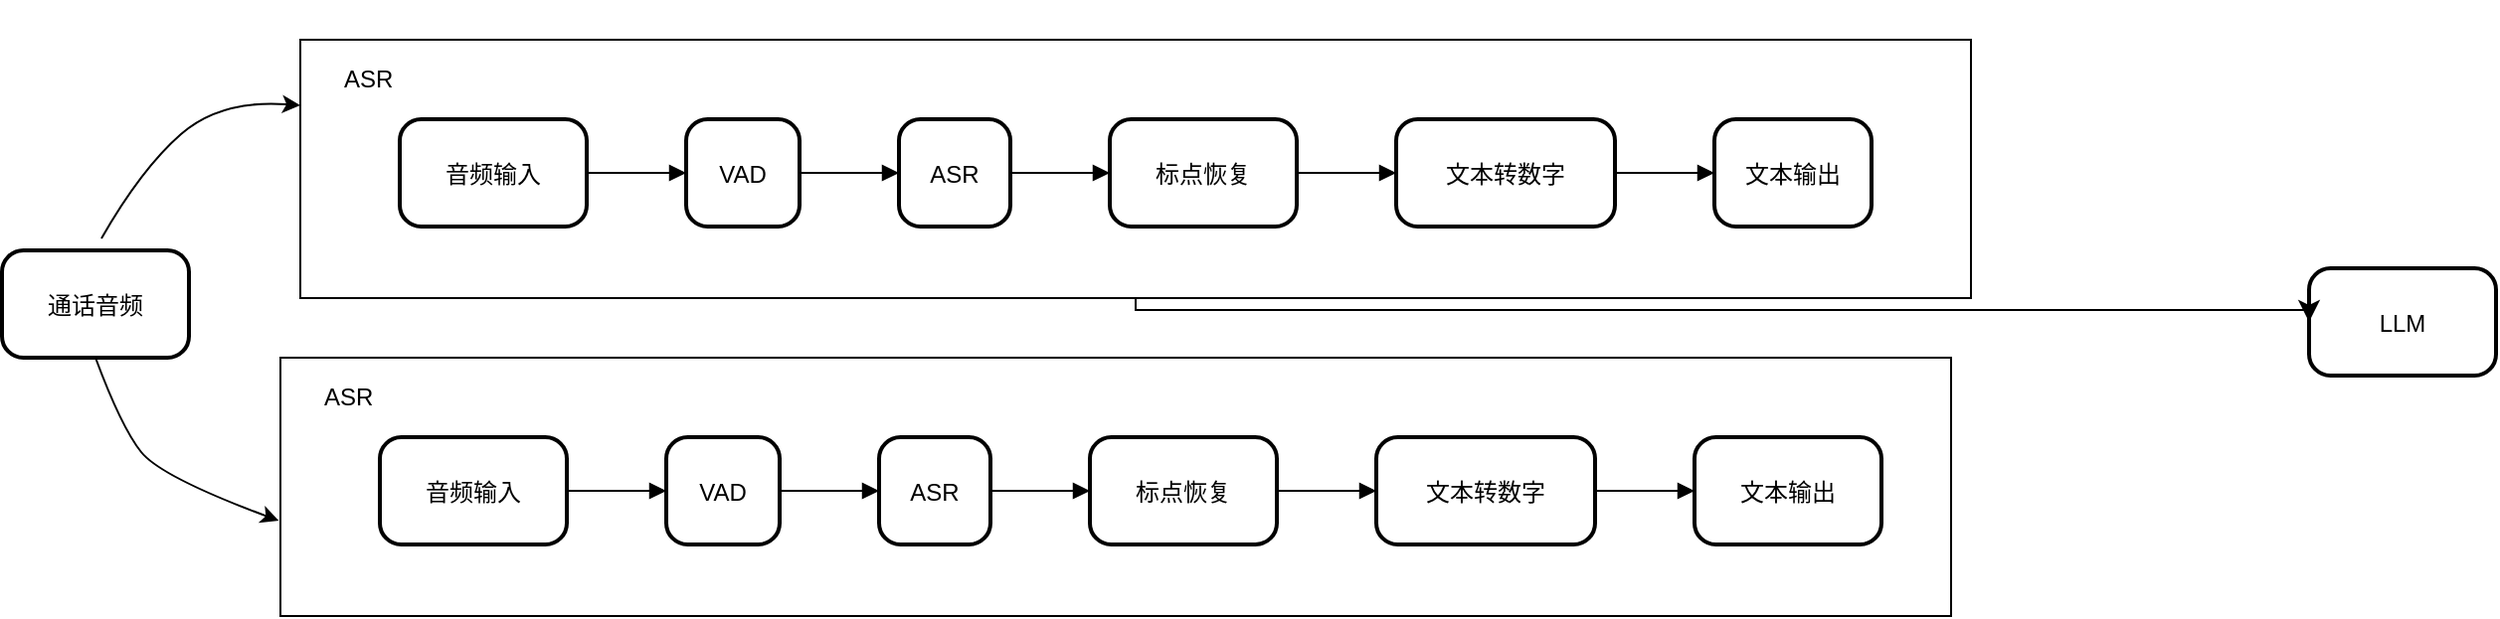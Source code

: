 <mxfile version="26.1.1">
  <diagram name="Page-1" id="edf60f1a-56cd-e834-aa8a-f176f3a09ee4">
    <mxGraphModel dx="2074" dy="1098" grid="1" gridSize="10" guides="1" tooltips="1" connect="1" arrows="1" fold="1" page="1" pageScale="1" pageWidth="1100" pageHeight="850" background="none" math="0" shadow="0">
      <root>
        <mxCell id="0" />
        <mxCell id="1" parent="0" />
        <mxCell id="TeLhkM62TzhfqkYI3094-28" value="" style="rounded=0;whiteSpace=wrap;html=1;" vertex="1" parent="1">
          <mxGeometry x="180" y="310" width="840" height="130" as="geometry" />
        </mxCell>
        <mxCell id="TeLhkM62TzhfqkYI3094-1" value="音频输入" style="rounded=1;arcSize=20;strokeWidth=2" vertex="1" parent="1">
          <mxGeometry x="230" y="350" width="94" height="54" as="geometry" />
        </mxCell>
        <mxCell id="TeLhkM62TzhfqkYI3094-2" value="VAD" style="rounded=1;arcSize=20;strokeWidth=2" vertex="1" parent="1">
          <mxGeometry x="374" y="350" width="57" height="54" as="geometry" />
        </mxCell>
        <mxCell id="TeLhkM62TzhfqkYI3094-3" value="ASR" style="rounded=1;arcSize=20;strokeWidth=2" vertex="1" parent="1">
          <mxGeometry x="481" y="350" width="56" height="54" as="geometry" />
        </mxCell>
        <mxCell id="TeLhkM62TzhfqkYI3094-4" value="标点恢复" style="rounded=1;arcSize=20;strokeWidth=2" vertex="1" parent="1">
          <mxGeometry x="587" y="350" width="94" height="54" as="geometry" />
        </mxCell>
        <mxCell id="TeLhkM62TzhfqkYI3094-5" value="文本转数字" style="rounded=1;arcSize=20;strokeWidth=2" vertex="1" parent="1">
          <mxGeometry x="731" y="350" width="110" height="54" as="geometry" />
        </mxCell>
        <mxCell id="TeLhkM62TzhfqkYI3094-6" value="文本输出" style="rounded=1;arcSize=20;strokeWidth=2" vertex="1" parent="1">
          <mxGeometry x="891" y="350" width="79" height="54" as="geometry" />
        </mxCell>
        <mxCell id="TeLhkM62TzhfqkYI3094-7" value="" style="curved=1;startArrow=none;endArrow=block;exitX=1;exitY=0.5;entryX=0;entryY=0.5;rounded=0;" edge="1" parent="1" source="TeLhkM62TzhfqkYI3094-1" target="TeLhkM62TzhfqkYI3094-2">
          <mxGeometry relative="1" as="geometry">
            <Array as="points" />
          </mxGeometry>
        </mxCell>
        <mxCell id="TeLhkM62TzhfqkYI3094-8" value="" style="curved=1;startArrow=none;endArrow=block;exitX=1;exitY=0.5;entryX=0;entryY=0.5;rounded=0;" edge="1" parent="1" source="TeLhkM62TzhfqkYI3094-2" target="TeLhkM62TzhfqkYI3094-3">
          <mxGeometry relative="1" as="geometry">
            <Array as="points" />
          </mxGeometry>
        </mxCell>
        <mxCell id="TeLhkM62TzhfqkYI3094-9" value="" style="curved=1;startArrow=none;endArrow=block;exitX=1.01;exitY=0.5;entryX=0;entryY=0.5;rounded=0;" edge="1" parent="1" source="TeLhkM62TzhfqkYI3094-3" target="TeLhkM62TzhfqkYI3094-4">
          <mxGeometry relative="1" as="geometry">
            <Array as="points" />
          </mxGeometry>
        </mxCell>
        <mxCell id="TeLhkM62TzhfqkYI3094-10" value="" style="curved=1;startArrow=none;endArrow=block;exitX=1;exitY=0.5;entryX=0;entryY=0.5;rounded=0;" edge="1" parent="1" source="TeLhkM62TzhfqkYI3094-4" target="TeLhkM62TzhfqkYI3094-5">
          <mxGeometry relative="1" as="geometry">
            <Array as="points" />
          </mxGeometry>
        </mxCell>
        <mxCell id="TeLhkM62TzhfqkYI3094-11" value="" style="curved=1;startArrow=none;endArrow=block;exitX=1;exitY=0.5;entryX=0;entryY=0.5;rounded=0;" edge="1" parent="1" source="TeLhkM62TzhfqkYI3094-5" target="TeLhkM62TzhfqkYI3094-6">
          <mxGeometry relative="1" as="geometry">
            <Array as="points" />
          </mxGeometry>
        </mxCell>
        <mxCell id="TeLhkM62TzhfqkYI3094-29" value="&lt;div&gt;ASR&lt;/div&gt;" style="text;strokeColor=none;fillColor=none;html=1;whiteSpace=wrap;verticalAlign=middle;overflow=hidden;" vertex="1" parent="1">
          <mxGeometry x="200" y="290" width="100" height="80" as="geometry" />
        </mxCell>
        <mxCell id="TeLhkM62TzhfqkYI3094-41" value="" style="rounded=0;whiteSpace=wrap;html=1;" vertex="1" parent="1">
          <mxGeometry x="170" y="470" width="840" height="130" as="geometry" />
        </mxCell>
        <mxCell id="TeLhkM62TzhfqkYI3094-42" value="音频输入" style="rounded=1;arcSize=20;strokeWidth=2" vertex="1" parent="1">
          <mxGeometry x="220" y="510" width="94" height="54" as="geometry" />
        </mxCell>
        <mxCell id="TeLhkM62TzhfqkYI3094-43" value="VAD" style="rounded=1;arcSize=20;strokeWidth=2" vertex="1" parent="1">
          <mxGeometry x="364" y="510" width="57" height="54" as="geometry" />
        </mxCell>
        <mxCell id="TeLhkM62TzhfqkYI3094-44" value="ASR" style="rounded=1;arcSize=20;strokeWidth=2" vertex="1" parent="1">
          <mxGeometry x="471" y="510" width="56" height="54" as="geometry" />
        </mxCell>
        <mxCell id="TeLhkM62TzhfqkYI3094-45" value="标点恢复" style="rounded=1;arcSize=20;strokeWidth=2" vertex="1" parent="1">
          <mxGeometry x="577" y="510" width="94" height="54" as="geometry" />
        </mxCell>
        <mxCell id="TeLhkM62TzhfqkYI3094-46" value="文本转数字" style="rounded=1;arcSize=20;strokeWidth=2" vertex="1" parent="1">
          <mxGeometry x="721" y="510" width="110" height="54" as="geometry" />
        </mxCell>
        <mxCell id="TeLhkM62TzhfqkYI3094-47" value="文本输出" style="rounded=1;arcSize=20;strokeWidth=2" vertex="1" parent="1">
          <mxGeometry x="881" y="510" width="94" height="54" as="geometry" />
        </mxCell>
        <mxCell id="TeLhkM62TzhfqkYI3094-48" value="" style="curved=1;startArrow=none;endArrow=block;exitX=1;exitY=0.5;entryX=0;entryY=0.5;rounded=0;" edge="1" parent="1" source="TeLhkM62TzhfqkYI3094-42" target="TeLhkM62TzhfqkYI3094-43">
          <mxGeometry relative="1" as="geometry">
            <Array as="points" />
          </mxGeometry>
        </mxCell>
        <mxCell id="TeLhkM62TzhfqkYI3094-49" value="" style="curved=1;startArrow=none;endArrow=block;exitX=1;exitY=0.5;entryX=0;entryY=0.5;rounded=0;" edge="1" parent="1" source="TeLhkM62TzhfqkYI3094-43" target="TeLhkM62TzhfqkYI3094-44">
          <mxGeometry relative="1" as="geometry">
            <Array as="points" />
          </mxGeometry>
        </mxCell>
        <mxCell id="TeLhkM62TzhfqkYI3094-50" value="" style="curved=1;startArrow=none;endArrow=block;exitX=1.01;exitY=0.5;entryX=0;entryY=0.5;rounded=0;" edge="1" parent="1" source="TeLhkM62TzhfqkYI3094-44" target="TeLhkM62TzhfqkYI3094-45">
          <mxGeometry relative="1" as="geometry">
            <Array as="points" />
          </mxGeometry>
        </mxCell>
        <mxCell id="TeLhkM62TzhfqkYI3094-51" value="" style="curved=1;startArrow=none;endArrow=block;exitX=1;exitY=0.5;entryX=0;entryY=0.5;rounded=0;" edge="1" parent="1" source="TeLhkM62TzhfqkYI3094-45" target="TeLhkM62TzhfqkYI3094-46">
          <mxGeometry relative="1" as="geometry">
            <Array as="points" />
          </mxGeometry>
        </mxCell>
        <mxCell id="TeLhkM62TzhfqkYI3094-52" value="" style="curved=1;startArrow=none;endArrow=block;exitX=1;exitY=0.5;entryX=0;entryY=0.5;rounded=0;" edge="1" parent="1" source="TeLhkM62TzhfqkYI3094-46" target="TeLhkM62TzhfqkYI3094-47">
          <mxGeometry relative="1" as="geometry">
            <Array as="points" />
          </mxGeometry>
        </mxCell>
        <mxCell id="TeLhkM62TzhfqkYI3094-53" value="&lt;div&gt;ASR&lt;/div&gt;" style="text;strokeColor=none;fillColor=none;html=1;whiteSpace=wrap;verticalAlign=middle;overflow=hidden;" vertex="1" parent="1">
          <mxGeometry x="190" y="450" width="100" height="80" as="geometry" />
        </mxCell>
        <mxCell id="TeLhkM62TzhfqkYI3094-54" value="通话音频" style="rounded=1;arcSize=20;strokeWidth=2" vertex="1" parent="1">
          <mxGeometry x="30" y="416" width="94" height="54" as="geometry" />
        </mxCell>
        <mxCell id="TeLhkM62TzhfqkYI3094-55" value="" style="curved=1;endArrow=classic;html=1;rounded=0;" edge="1" parent="1" target="TeLhkM62TzhfqkYI3094-28">
          <mxGeometry width="50" height="50" relative="1" as="geometry">
            <mxPoint x="80" y="410" as="sourcePoint" />
            <mxPoint x="130" y="360" as="targetPoint" />
            <Array as="points">
              <mxPoint x="100" y="375" />
              <mxPoint x="140" y="340" />
            </Array>
          </mxGeometry>
        </mxCell>
        <mxCell id="TeLhkM62TzhfqkYI3094-56" value="" style="curved=1;endArrow=classic;html=1;rounded=0;entryX=-0.001;entryY=0.631;entryDx=0;entryDy=0;entryPerimeter=0;exitX=0.5;exitY=1;exitDx=0;exitDy=0;" edge="1" parent="1" source="TeLhkM62TzhfqkYI3094-54" target="TeLhkM62TzhfqkYI3094-41">
          <mxGeometry width="50" height="50" relative="1" as="geometry">
            <mxPoint x="70" y="540" as="sourcePoint" />
            <mxPoint x="170" y="473" as="targetPoint" />
            <Array as="points">
              <mxPoint x="90" y="505" />
              <mxPoint x="110" y="530" />
            </Array>
          </mxGeometry>
        </mxCell>
        <mxCell id="TeLhkM62TzhfqkYI3094-58" value="LLM" style="rounded=1;arcSize=20;strokeWidth=2" vertex="1" parent="1">
          <mxGeometry x="1190" y="425" width="94" height="54" as="geometry" />
        </mxCell>
        <mxCell id="TeLhkM62TzhfqkYI3094-59" value="" style="edgeStyle=elbowEdgeStyle;elbow=vertical;endArrow=classic;html=1;curved=0;rounded=0;endSize=8;startSize=8;entryX=0;entryY=0.5;entryDx=0;entryDy=0;" edge="1" parent="1" source="TeLhkM62TzhfqkYI3094-28" target="TeLhkM62TzhfqkYI3094-58">
          <mxGeometry width="50" height="50" relative="1" as="geometry">
            <mxPoint x="1050" y="400" as="sourcePoint" />
            <mxPoint x="1100" y="350" as="targetPoint" />
          </mxGeometry>
        </mxCell>
      </root>
    </mxGraphModel>
  </diagram>
</mxfile>
